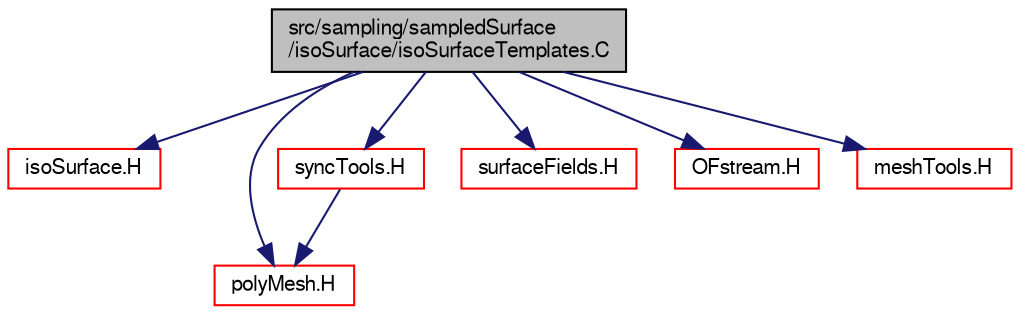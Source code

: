 digraph "src/sampling/sampledSurface/isoSurface/isoSurfaceTemplates.C"
{
  bgcolor="transparent";
  edge [fontname="FreeSans",fontsize="10",labelfontname="FreeSans",labelfontsize="10"];
  node [fontname="FreeSans",fontsize="10",shape=record];
  Node0 [label="src/sampling/sampledSurface\l/isoSurface/isoSurfaceTemplates.C",height=0.2,width=0.4,color="black", fillcolor="grey75", style="filled", fontcolor="black"];
  Node0 -> Node1 [color="midnightblue",fontsize="10",style="solid",fontname="FreeSans"];
  Node1 [label="isoSurface.H",height=0.2,width=0.4,color="red",URL="$a14705.html"];
  Node0 -> Node243 [color="midnightblue",fontsize="10",style="solid",fontname="FreeSans"];
  Node243 [label="polyMesh.H",height=0.2,width=0.4,color="red",URL="$a11630.html"];
  Node0 -> Node323 [color="midnightblue",fontsize="10",style="solid",fontname="FreeSans"];
  Node323 [label="syncTools.H",height=0.2,width=0.4,color="red",URL="$a11768.html"];
  Node323 -> Node243 [color="midnightblue",fontsize="10",style="solid",fontname="FreeSans"];
  Node0 -> Node335 [color="midnightblue",fontsize="10",style="solid",fontname="FreeSans"];
  Node335 [label="surfaceFields.H",height=0.2,width=0.4,color="red",URL="$a02735.html",tooltip="Foam::surfaceFields. "];
  Node0 -> Node342 [color="midnightblue",fontsize="10",style="solid",fontname="FreeSans"];
  Node342 [label="OFstream.H",height=0.2,width=0.4,color="red",URL="$a09065.html"];
  Node0 -> Node344 [color="midnightblue",fontsize="10",style="solid",fontname="FreeSans"];
  Node344 [label="meshTools.H",height=0.2,width=0.4,color="red",URL="$a07670.html"];
}
